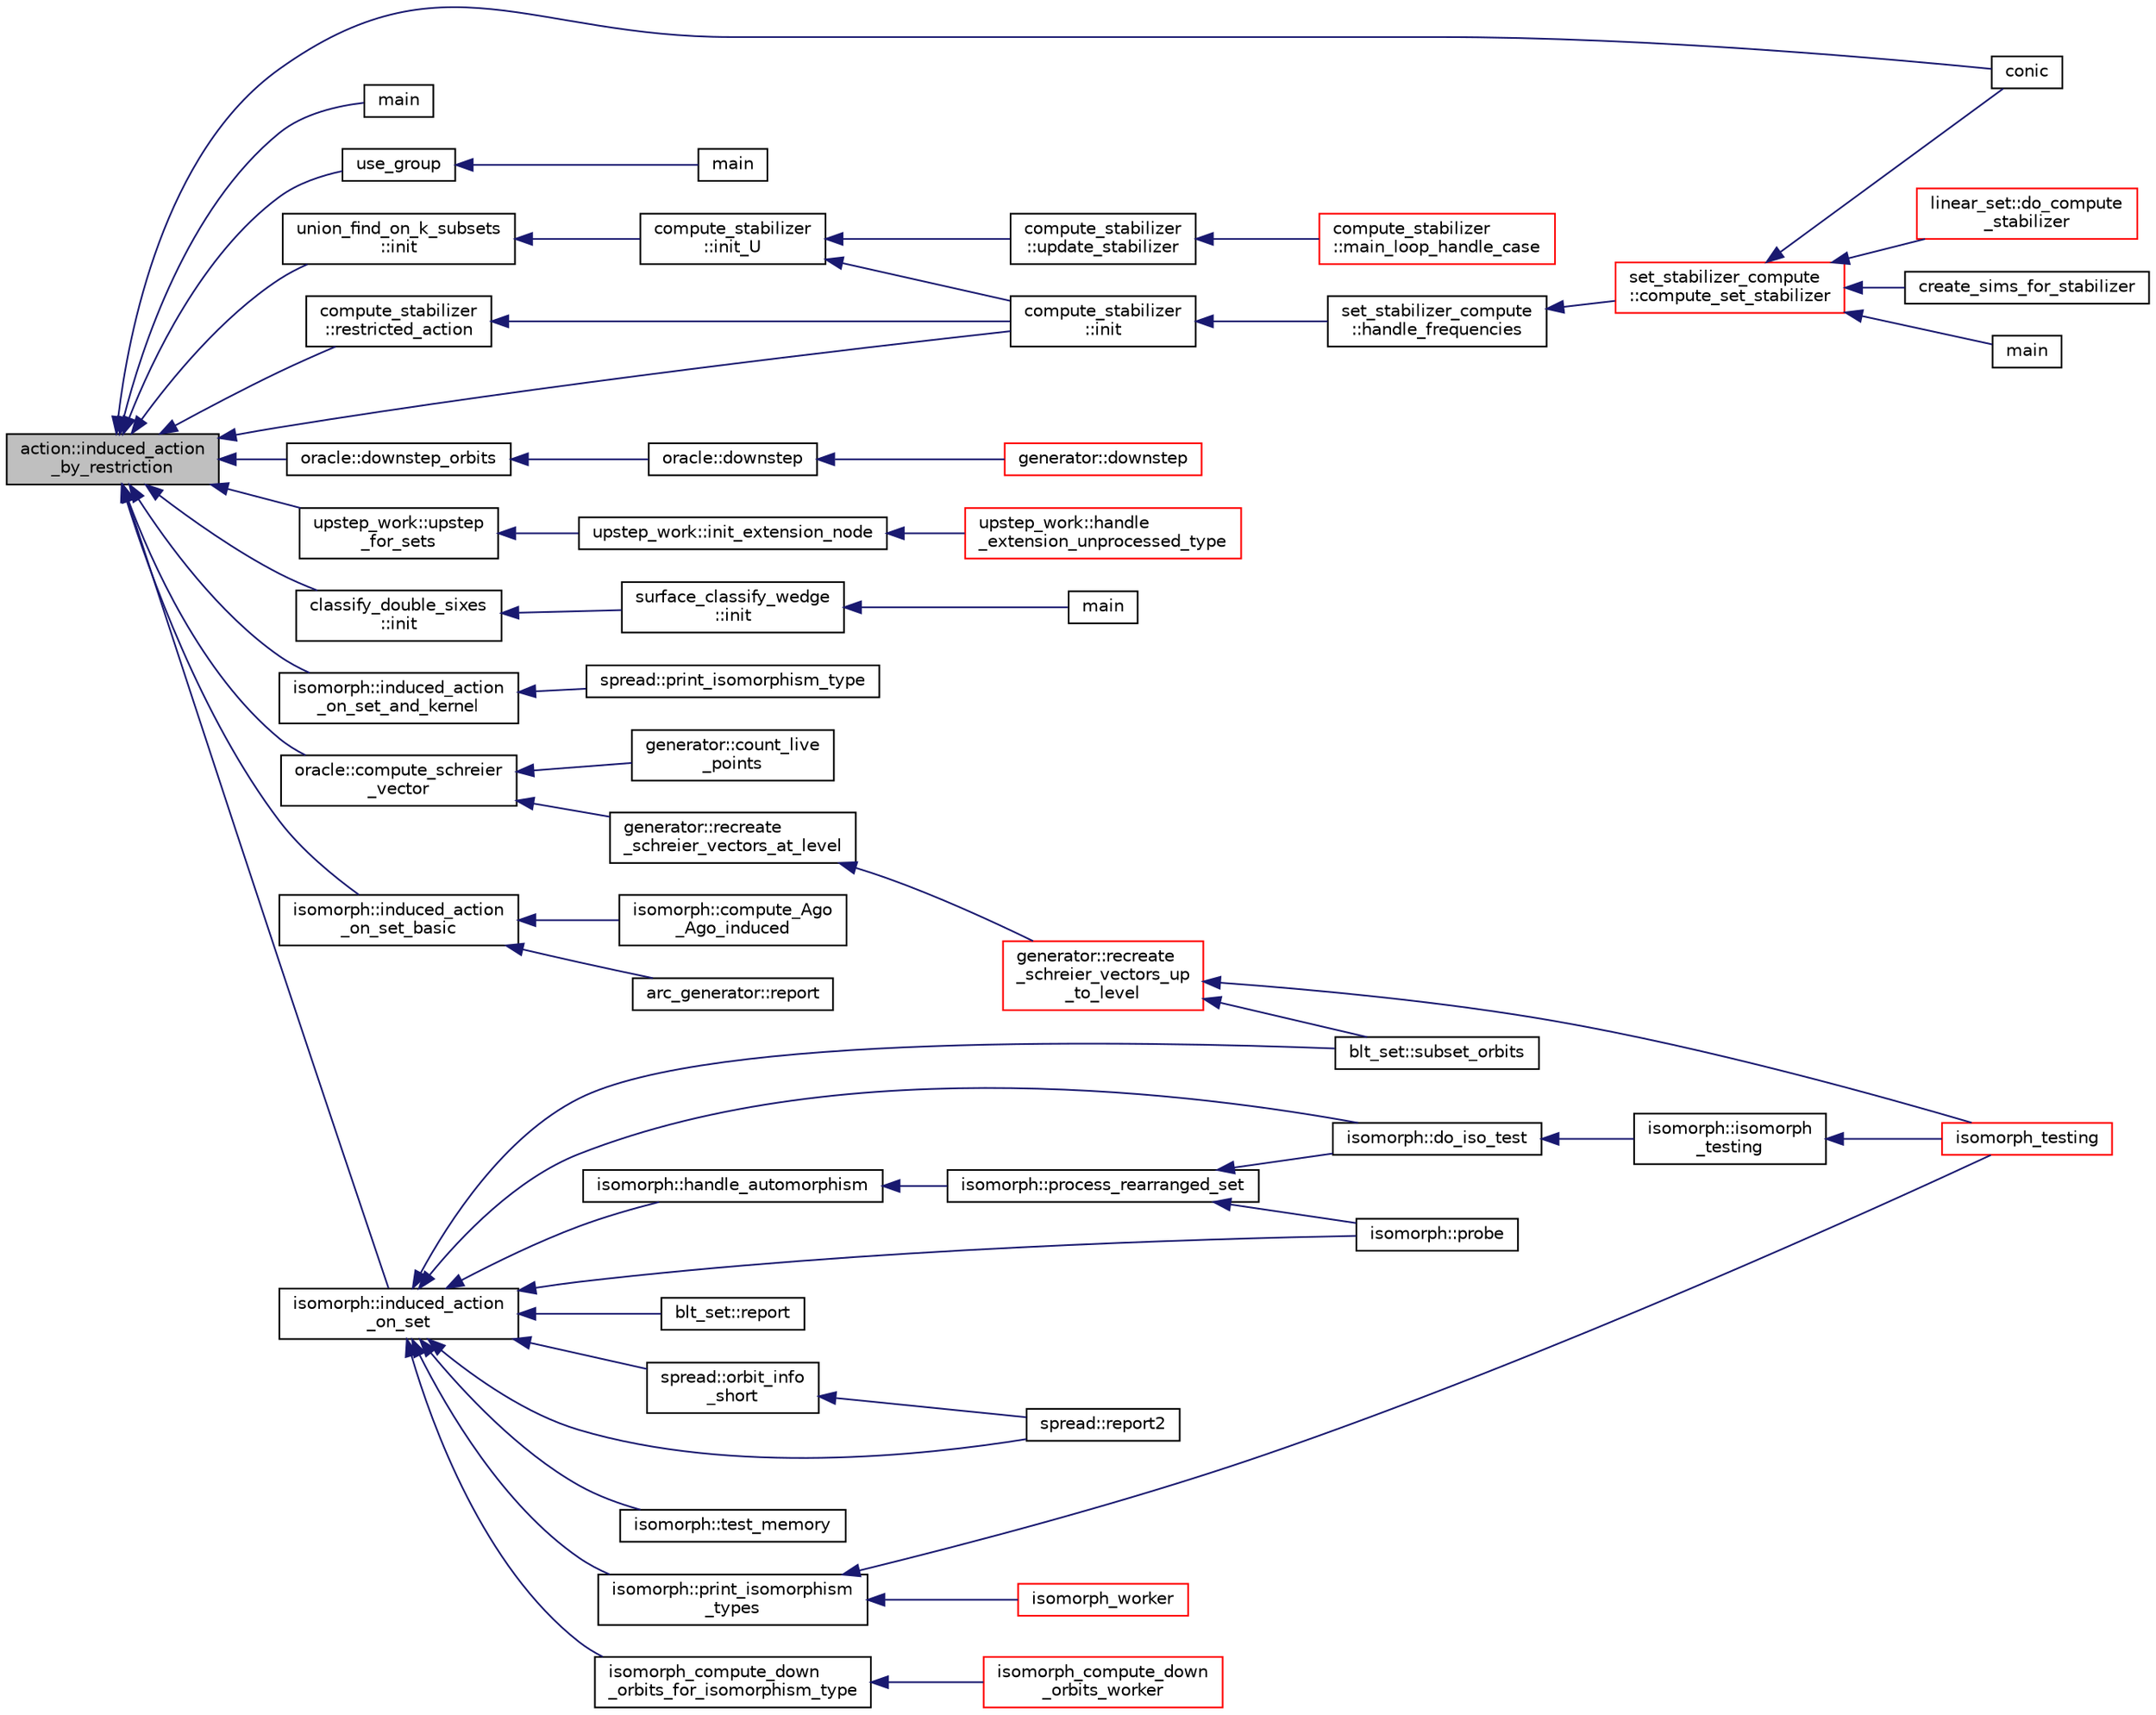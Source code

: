 digraph "action::induced_action_by_restriction"
{
  edge [fontname="Helvetica",fontsize="10",labelfontname="Helvetica",labelfontsize="10"];
  node [fontname="Helvetica",fontsize="10",shape=record];
  rankdir="LR";
  Node13929 [label="action::induced_action\l_by_restriction",height=0.2,width=0.4,color="black", fillcolor="grey75", style="filled", fontcolor="black"];
  Node13929 -> Node13930 [dir="back",color="midnightblue",fontsize="10",style="solid",fontname="Helvetica"];
  Node13930 [label="conic",height=0.2,width=0.4,color="black", fillcolor="white", style="filled",URL="$d4/de8/conic_8_c.html#a96def9474b981a9d5831a9b48d85d652"];
  Node13929 -> Node13931 [dir="back",color="midnightblue",fontsize="10",style="solid",fontname="Helvetica"];
  Node13931 [label="main",height=0.2,width=0.4,color="black", fillcolor="white", style="filled",URL="$d5/d0d/apps_2projective__space_2polar_8_c.html#a217dbf8b442f20279ea00b898af96f52"];
  Node13929 -> Node13932 [dir="back",color="midnightblue",fontsize="10",style="solid",fontname="Helvetica"];
  Node13932 [label="use_group",height=0.2,width=0.4,color="black", fillcolor="white", style="filled",URL="$d9/d9f/all__cliques_8_c.html#aba62531e97173264c39afe2c7857af31"];
  Node13932 -> Node13933 [dir="back",color="midnightblue",fontsize="10",style="solid",fontname="Helvetica"];
  Node13933 [label="main",height=0.2,width=0.4,color="black", fillcolor="white", style="filled",URL="$d9/d9f/all__cliques_8_c.html#a3c04138a5bfe5d72780bb7e82a18e627"];
  Node13929 -> Node13934 [dir="back",color="midnightblue",fontsize="10",style="solid",fontname="Helvetica"];
  Node13934 [label="union_find_on_k_subsets\l::init",height=0.2,width=0.4,color="black", fillcolor="white", style="filled",URL="$d3/d1b/classunion__find__on__k__subsets.html#aad0de310a8e8df1ff78ee2eaf3ec1e54"];
  Node13934 -> Node13935 [dir="back",color="midnightblue",fontsize="10",style="solid",fontname="Helvetica"];
  Node13935 [label="compute_stabilizer\l::init_U",height=0.2,width=0.4,color="black", fillcolor="white", style="filled",URL="$d8/d30/classcompute__stabilizer.html#a00de428b9934e9a55157eff6c43d64d0"];
  Node13935 -> Node13936 [dir="back",color="midnightblue",fontsize="10",style="solid",fontname="Helvetica"];
  Node13936 [label="compute_stabilizer\l::init",height=0.2,width=0.4,color="black", fillcolor="white", style="filled",URL="$d8/d30/classcompute__stabilizer.html#a36a1729430f317a65559220a8206a7d7"];
  Node13936 -> Node13937 [dir="back",color="midnightblue",fontsize="10",style="solid",fontname="Helvetica"];
  Node13937 [label="set_stabilizer_compute\l::handle_frequencies",height=0.2,width=0.4,color="black", fillcolor="white", style="filled",URL="$d8/dc6/classset__stabilizer__compute.html#a247c31bc3f19f22dadbfd7607cbaaa78"];
  Node13937 -> Node13938 [dir="back",color="midnightblue",fontsize="10",style="solid",fontname="Helvetica"];
  Node13938 [label="set_stabilizer_compute\l::compute_set_stabilizer",height=0.2,width=0.4,color="red", fillcolor="white", style="filled",URL="$d8/dc6/classset__stabilizer__compute.html#ad4f92074322e98c7cd0ed5d4f8486b76"];
  Node13938 -> Node13939 [dir="back",color="midnightblue",fontsize="10",style="solid",fontname="Helvetica"];
  Node13939 [label="main",height=0.2,width=0.4,color="black", fillcolor="white", style="filled",URL="$db/d67/test__hyperoval_8_c.html#a3c04138a5bfe5d72780bb7e82a18e627"];
  Node13938 -> Node13930 [dir="back",color="midnightblue",fontsize="10",style="solid",fontname="Helvetica"];
  Node13938 -> Node13940 [dir="back",color="midnightblue",fontsize="10",style="solid",fontname="Helvetica"];
  Node13940 [label="linear_set::do_compute\l_stabilizer",height=0.2,width=0.4,color="red", fillcolor="white", style="filled",URL="$dd/d86/classlinear__set.html#ae8f58ded28fb5370f4459cca42b7463b"];
  Node13938 -> Node13943 [dir="back",color="midnightblue",fontsize="10",style="solid",fontname="Helvetica"];
  Node13943 [label="create_sims_for_stabilizer",height=0.2,width=0.4,color="black", fillcolor="white", style="filled",URL="$d0/d76/tl__algebra__and__number__theory_8h.html#af2c67d225072549409be710ac3cd30f8"];
  Node13935 -> Node13945 [dir="back",color="midnightblue",fontsize="10",style="solid",fontname="Helvetica"];
  Node13945 [label="compute_stabilizer\l::update_stabilizer",height=0.2,width=0.4,color="black", fillcolor="white", style="filled",URL="$d8/d30/classcompute__stabilizer.html#a9d7978a6326dc7f0935f557f0828ed8e"];
  Node13945 -> Node13946 [dir="back",color="midnightblue",fontsize="10",style="solid",fontname="Helvetica"];
  Node13946 [label="compute_stabilizer\l::main_loop_handle_case",height=0.2,width=0.4,color="red", fillcolor="white", style="filled",URL="$d8/d30/classcompute__stabilizer.html#a040fb5c6ad50133c5a16a35ed5b2ecc4"];
  Node13929 -> Node13936 [dir="back",color="midnightblue",fontsize="10",style="solid",fontname="Helvetica"];
  Node13929 -> Node13948 [dir="back",color="midnightblue",fontsize="10",style="solid",fontname="Helvetica"];
  Node13948 [label="compute_stabilizer\l::restricted_action",height=0.2,width=0.4,color="black", fillcolor="white", style="filled",URL="$d8/d30/classcompute__stabilizer.html#a895df470da0ac14f812c3c4b6f2280b9"];
  Node13948 -> Node13936 [dir="back",color="midnightblue",fontsize="10",style="solid",fontname="Helvetica"];
  Node13929 -> Node13949 [dir="back",color="midnightblue",fontsize="10",style="solid",fontname="Helvetica"];
  Node13949 [label="oracle::compute_schreier\l_vector",height=0.2,width=0.4,color="black", fillcolor="white", style="filled",URL="$d7/da7/classoracle.html#a1ba7d398b51ed70f89b5ea54adb7b089"];
  Node13949 -> Node13950 [dir="back",color="midnightblue",fontsize="10",style="solid",fontname="Helvetica"];
  Node13950 [label="generator::recreate\l_schreier_vectors_at_level",height=0.2,width=0.4,color="black", fillcolor="white", style="filled",URL="$d7/d73/classgenerator.html#a7d190e196e7c9721c4135f40f01d922f"];
  Node13950 -> Node13951 [dir="back",color="midnightblue",fontsize="10",style="solid",fontname="Helvetica"];
  Node13951 [label="generator::recreate\l_schreier_vectors_up\l_to_level",height=0.2,width=0.4,color="red", fillcolor="white", style="filled",URL="$d7/d73/classgenerator.html#a2ca7599e91bb012d41153aec95f081f7"];
  Node13951 -> Node13952 [dir="back",color="midnightblue",fontsize="10",style="solid",fontname="Helvetica"];
  Node13952 [label="blt_set::subset_orbits",height=0.2,width=0.4,color="black", fillcolor="white", style="filled",URL="$d1/d3d/classblt__set.html#af8f79fc4346244acfa0e2c2d23c36993"];
  Node13951 -> Node14012 [dir="back",color="midnightblue",fontsize="10",style="solid",fontname="Helvetica"];
  Node14012 [label="isomorph_testing",height=0.2,width=0.4,color="red", fillcolor="white", style="filled",URL="$d4/d7e/isomorph__global_8_c.html#a5a73cbe9f89c4727f086482ee2d238f9"];
  Node13949 -> Node14013 [dir="back",color="midnightblue",fontsize="10",style="solid",fontname="Helvetica"];
  Node14013 [label="generator::count_live\l_points",height=0.2,width=0.4,color="black", fillcolor="white", style="filled",URL="$d7/d73/classgenerator.html#a69c137b9ff2a32106eaaee315dee28ce"];
  Node13929 -> Node14014 [dir="back",color="midnightblue",fontsize="10",style="solid",fontname="Helvetica"];
  Node14014 [label="oracle::downstep_orbits",height=0.2,width=0.4,color="black", fillcolor="white", style="filled",URL="$d7/da7/classoracle.html#a65ea623f3a7b2e3dba4e29638207bc53"];
  Node14014 -> Node14015 [dir="back",color="midnightblue",fontsize="10",style="solid",fontname="Helvetica"];
  Node14015 [label="oracle::downstep",height=0.2,width=0.4,color="black", fillcolor="white", style="filled",URL="$d7/da7/classoracle.html#a4fbc6710b45e5af5c2fb5bc3aa6d3bb1"];
  Node14015 -> Node14016 [dir="back",color="midnightblue",fontsize="10",style="solid",fontname="Helvetica"];
  Node14016 [label="generator::downstep",height=0.2,width=0.4,color="red", fillcolor="white", style="filled",URL="$d7/d73/classgenerator.html#ad90bc284af0b5f5beae960a0bd7a5b43"];
  Node13929 -> Node14020 [dir="back",color="midnightblue",fontsize="10",style="solid",fontname="Helvetica"];
  Node14020 [label="upstep_work::upstep\l_for_sets",height=0.2,width=0.4,color="black", fillcolor="white", style="filled",URL="$d2/dd6/classupstep__work.html#acbfe3d5e23c38c3dc8f5908e0bc5bf1b"];
  Node14020 -> Node14021 [dir="back",color="midnightblue",fontsize="10",style="solid",fontname="Helvetica"];
  Node14021 [label="upstep_work::init_extension_node",height=0.2,width=0.4,color="black", fillcolor="white", style="filled",URL="$d2/dd6/classupstep__work.html#ad74931a4c6dc97102d405a755433297d"];
  Node14021 -> Node14022 [dir="back",color="midnightblue",fontsize="10",style="solid",fontname="Helvetica"];
  Node14022 [label="upstep_work::handle\l_extension_unprocessed_type",height=0.2,width=0.4,color="red", fillcolor="white", style="filled",URL="$d2/dd6/classupstep__work.html#a4687dfab87eb7d0646cb79008dd3d32d"];
  Node13929 -> Node14026 [dir="back",color="midnightblue",fontsize="10",style="solid",fontname="Helvetica"];
  Node14026 [label="classify_double_sixes\l::init",height=0.2,width=0.4,color="black", fillcolor="white", style="filled",URL="$dd/d23/classclassify__double__sixes.html#a8c5c41d5124b35379d626480ff225f7b"];
  Node14026 -> Node14027 [dir="back",color="midnightblue",fontsize="10",style="solid",fontname="Helvetica"];
  Node14027 [label="surface_classify_wedge\l::init",height=0.2,width=0.4,color="black", fillcolor="white", style="filled",URL="$d7/d5c/classsurface__classify__wedge.html#a43302106663b307aa8274a5112a7010a"];
  Node14027 -> Node13998 [dir="back",color="midnightblue",fontsize="10",style="solid",fontname="Helvetica"];
  Node13998 [label="main",height=0.2,width=0.4,color="black", fillcolor="white", style="filled",URL="$df/df8/surface__classify_8_c.html#a217dbf8b442f20279ea00b898af96f52"];
  Node13929 -> Node14028 [dir="back",color="midnightblue",fontsize="10",style="solid",fontname="Helvetica"];
  Node14028 [label="isomorph::induced_action\l_on_set_and_kernel",height=0.2,width=0.4,color="black", fillcolor="white", style="filled",URL="$d3/d5f/classisomorph.html#a77563cca300ed45768afe24ce54d453a"];
  Node14028 -> Node14029 [dir="back",color="midnightblue",fontsize="10",style="solid",fontname="Helvetica"];
  Node14029 [label="spread::print_isomorphism_type",height=0.2,width=0.4,color="black", fillcolor="white", style="filled",URL="$da/dc1/classspread.html#ac00cfa228f832076e6e5d81319828fa7"];
  Node13929 -> Node14030 [dir="back",color="midnightblue",fontsize="10",style="solid",fontname="Helvetica"];
  Node14030 [label="isomorph::induced_action\l_on_set_basic",height=0.2,width=0.4,color="black", fillcolor="white", style="filled",URL="$d3/d5f/classisomorph.html#a4cf1c7b7d6691e4b864d1b900a5383b8"];
  Node14030 -> Node14031 [dir="back",color="midnightblue",fontsize="10",style="solid",fontname="Helvetica"];
  Node14031 [label="arc_generator::report",height=0.2,width=0.4,color="black", fillcolor="white", style="filled",URL="$d4/d21/classarc__generator.html#a650f715bb3eec8fd1057e07e5b384f9a"];
  Node14030 -> Node14032 [dir="back",color="midnightblue",fontsize="10",style="solid",fontname="Helvetica"];
  Node14032 [label="isomorph::compute_Ago\l_Ago_induced",height=0.2,width=0.4,color="black", fillcolor="white", style="filled",URL="$d3/d5f/classisomorph.html#a102e1305518aac641a3acd171dc8668c"];
  Node13929 -> Node14033 [dir="back",color="midnightblue",fontsize="10",style="solid",fontname="Helvetica"];
  Node14033 [label="isomorph::induced_action\l_on_set",height=0.2,width=0.4,color="black", fillcolor="white", style="filled",URL="$d3/d5f/classisomorph.html#a66a62f79a0f877b889ec5bd0c79392f1"];
  Node14033 -> Node13983 [dir="back",color="midnightblue",fontsize="10",style="solid",fontname="Helvetica"];
  Node13983 [label="blt_set::report",height=0.2,width=0.4,color="black", fillcolor="white", style="filled",URL="$d1/d3d/classblt__set.html#a6b19f88bd2b92ebfba7e7c362eb9065c"];
  Node14033 -> Node13952 [dir="back",color="midnightblue",fontsize="10",style="solid",fontname="Helvetica"];
  Node14033 -> Node14034 [dir="back",color="midnightblue",fontsize="10",style="solid",fontname="Helvetica"];
  Node14034 [label="spread::report2",height=0.2,width=0.4,color="black", fillcolor="white", style="filled",URL="$da/dc1/classspread.html#a543a79e4e7306af291584f53dacbfdd8"];
  Node14033 -> Node14035 [dir="back",color="midnightblue",fontsize="10",style="solid",fontname="Helvetica"];
  Node14035 [label="spread::orbit_info\l_short",height=0.2,width=0.4,color="black", fillcolor="white", style="filled",URL="$da/dc1/classspread.html#a24795f879a815d7e4480a72395711aef"];
  Node14035 -> Node14034 [dir="back",color="midnightblue",fontsize="10",style="solid",fontname="Helvetica"];
  Node14033 -> Node14036 [dir="back",color="midnightblue",fontsize="10",style="solid",fontname="Helvetica"];
  Node14036 [label="isomorph::test_memory",height=0.2,width=0.4,color="black", fillcolor="white", style="filled",URL="$d3/d5f/classisomorph.html#a27877043c77db8e85e8fa7d5c43845b0"];
  Node14033 -> Node14037 [dir="back",color="midnightblue",fontsize="10",style="solid",fontname="Helvetica"];
  Node14037 [label="isomorph::print_isomorphism\l_types",height=0.2,width=0.4,color="black", fillcolor="white", style="filled",URL="$d3/d5f/classisomorph.html#abbcd12f6434585951a5532d0b2467a00"];
  Node14037 -> Node14012 [dir="back",color="midnightblue",fontsize="10",style="solid",fontname="Helvetica"];
  Node14037 -> Node14011 [dir="back",color="midnightblue",fontsize="10",style="solid",fontname="Helvetica"];
  Node14011 [label="isomorph_worker",height=0.2,width=0.4,color="red", fillcolor="white", style="filled",URL="$d4/d7e/isomorph__global_8_c.html#ace3bb6ec719b02a35534309d4d3fe99a"];
  Node14033 -> Node13984 [dir="back",color="midnightblue",fontsize="10",style="solid",fontname="Helvetica"];
  Node13984 [label="isomorph_compute_down\l_orbits_for_isomorphism_type",height=0.2,width=0.4,color="black", fillcolor="white", style="filled",URL="$d4/d7e/isomorph__global_8_c.html#a13519b3a5d3b5ceb26b4bec6736b0086"];
  Node13984 -> Node13985 [dir="back",color="midnightblue",fontsize="10",style="solid",fontname="Helvetica"];
  Node13985 [label="isomorph_compute_down\l_orbits_worker",height=0.2,width=0.4,color="red", fillcolor="white", style="filled",URL="$d4/d7e/isomorph__global_8_c.html#a4edf4a833ce5638a3d58cfae1c702b37"];
  Node14033 -> Node14038 [dir="back",color="midnightblue",fontsize="10",style="solid",fontname="Helvetica"];
  Node14038 [label="isomorph::probe",height=0.2,width=0.4,color="black", fillcolor="white", style="filled",URL="$d3/d5f/classisomorph.html#a9cb6fed7b6ac639d886b117a1f454441"];
  Node14033 -> Node14039 [dir="back",color="midnightblue",fontsize="10",style="solid",fontname="Helvetica"];
  Node14039 [label="isomorph::do_iso_test",height=0.2,width=0.4,color="black", fillcolor="white", style="filled",URL="$d3/d5f/classisomorph.html#a51fc3bf5cc3a99282a489b2df37ee24e"];
  Node14039 -> Node14040 [dir="back",color="midnightblue",fontsize="10",style="solid",fontname="Helvetica"];
  Node14040 [label="isomorph::isomorph\l_testing",height=0.2,width=0.4,color="black", fillcolor="white", style="filled",URL="$d3/d5f/classisomorph.html#ad7945ec94ba0ba16953482edfaa4da6e"];
  Node14040 -> Node14012 [dir="back",color="midnightblue",fontsize="10",style="solid",fontname="Helvetica"];
  Node14033 -> Node14041 [dir="back",color="midnightblue",fontsize="10",style="solid",fontname="Helvetica"];
  Node14041 [label="isomorph::handle_automorphism",height=0.2,width=0.4,color="black", fillcolor="white", style="filled",URL="$d3/d5f/classisomorph.html#a95e0ae39f992234f7cbeb6f1d57d82df"];
  Node14041 -> Node14042 [dir="back",color="midnightblue",fontsize="10",style="solid",fontname="Helvetica"];
  Node14042 [label="isomorph::process_rearranged_set",height=0.2,width=0.4,color="black", fillcolor="white", style="filled",URL="$d3/d5f/classisomorph.html#a7767fd5f1da6dfd7f93810be99ba4ab6"];
  Node14042 -> Node14038 [dir="back",color="midnightblue",fontsize="10",style="solid",fontname="Helvetica"];
  Node14042 -> Node14039 [dir="back",color="midnightblue",fontsize="10",style="solid",fontname="Helvetica"];
}
